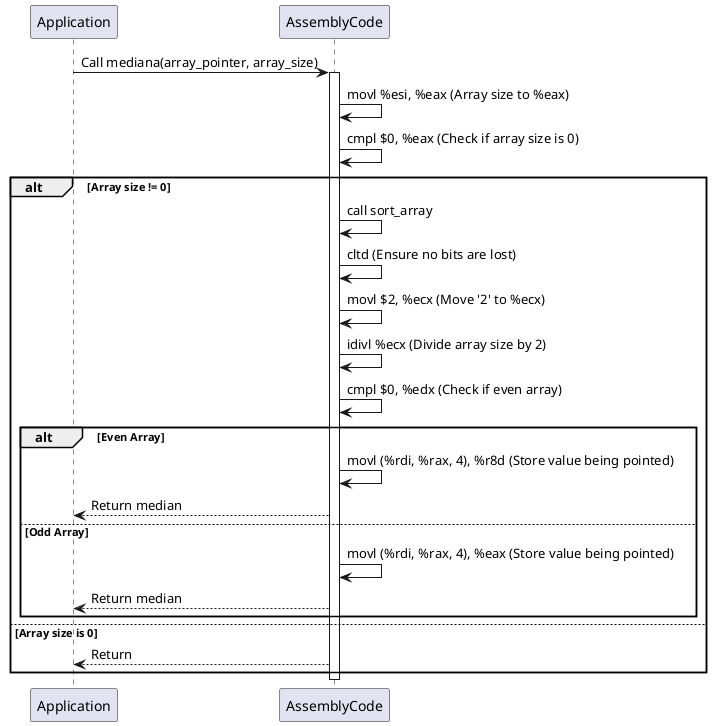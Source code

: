@startuml
participant Application
participant AssemblyCode

Application -> AssemblyCode: Call mediana(array_pointer, array_size)
activate AssemblyCode

AssemblyCode -> AssemblyCode: movl %esi, %eax (Array size to %eax)
AssemblyCode -> AssemblyCode: cmpl $0, %eax (Check if array size is 0)
    alt Array size != 0
        AssemblyCode -> AssemblyCode: call sort_array
        AssemblyCode -> AssemblyCode: cltd (Ensure no bits are lost)
        AssemblyCode -> AssemblyCode: movl $2, %ecx (Move '2' to %ecx)
        AssemblyCode -> AssemblyCode: idivl %ecx (Divide array size by 2)
        AssemblyCode -> AssemblyCode: cmpl $0, %edx (Check if even array)
       alt Even Array
            AssemblyCode -> AssemblyCode: movl (%rdi, %rax, 4), %r8d (Store value being pointed)
            AssemblyCode --> Application: Return median
        else Odd Array
            AssemblyCode -> AssemblyCode: movl (%rdi, %rax, 4), %eax (Store value being pointed)
            AssemblyCode --> Application: Return median
    end
    else Array size is 0
    AssemblyCode --> Application: Return
    end

deactivate AssemblyCode
@enduml